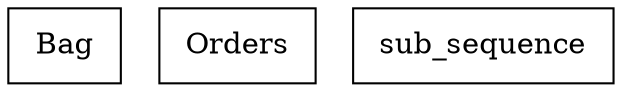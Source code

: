 digraph {
Bag [ label=" Bag " shape= box ]
Orders [ label=" Orders " shape= box ]
sub_sequence [ label=" sub_sequence " shape= box ]

}
